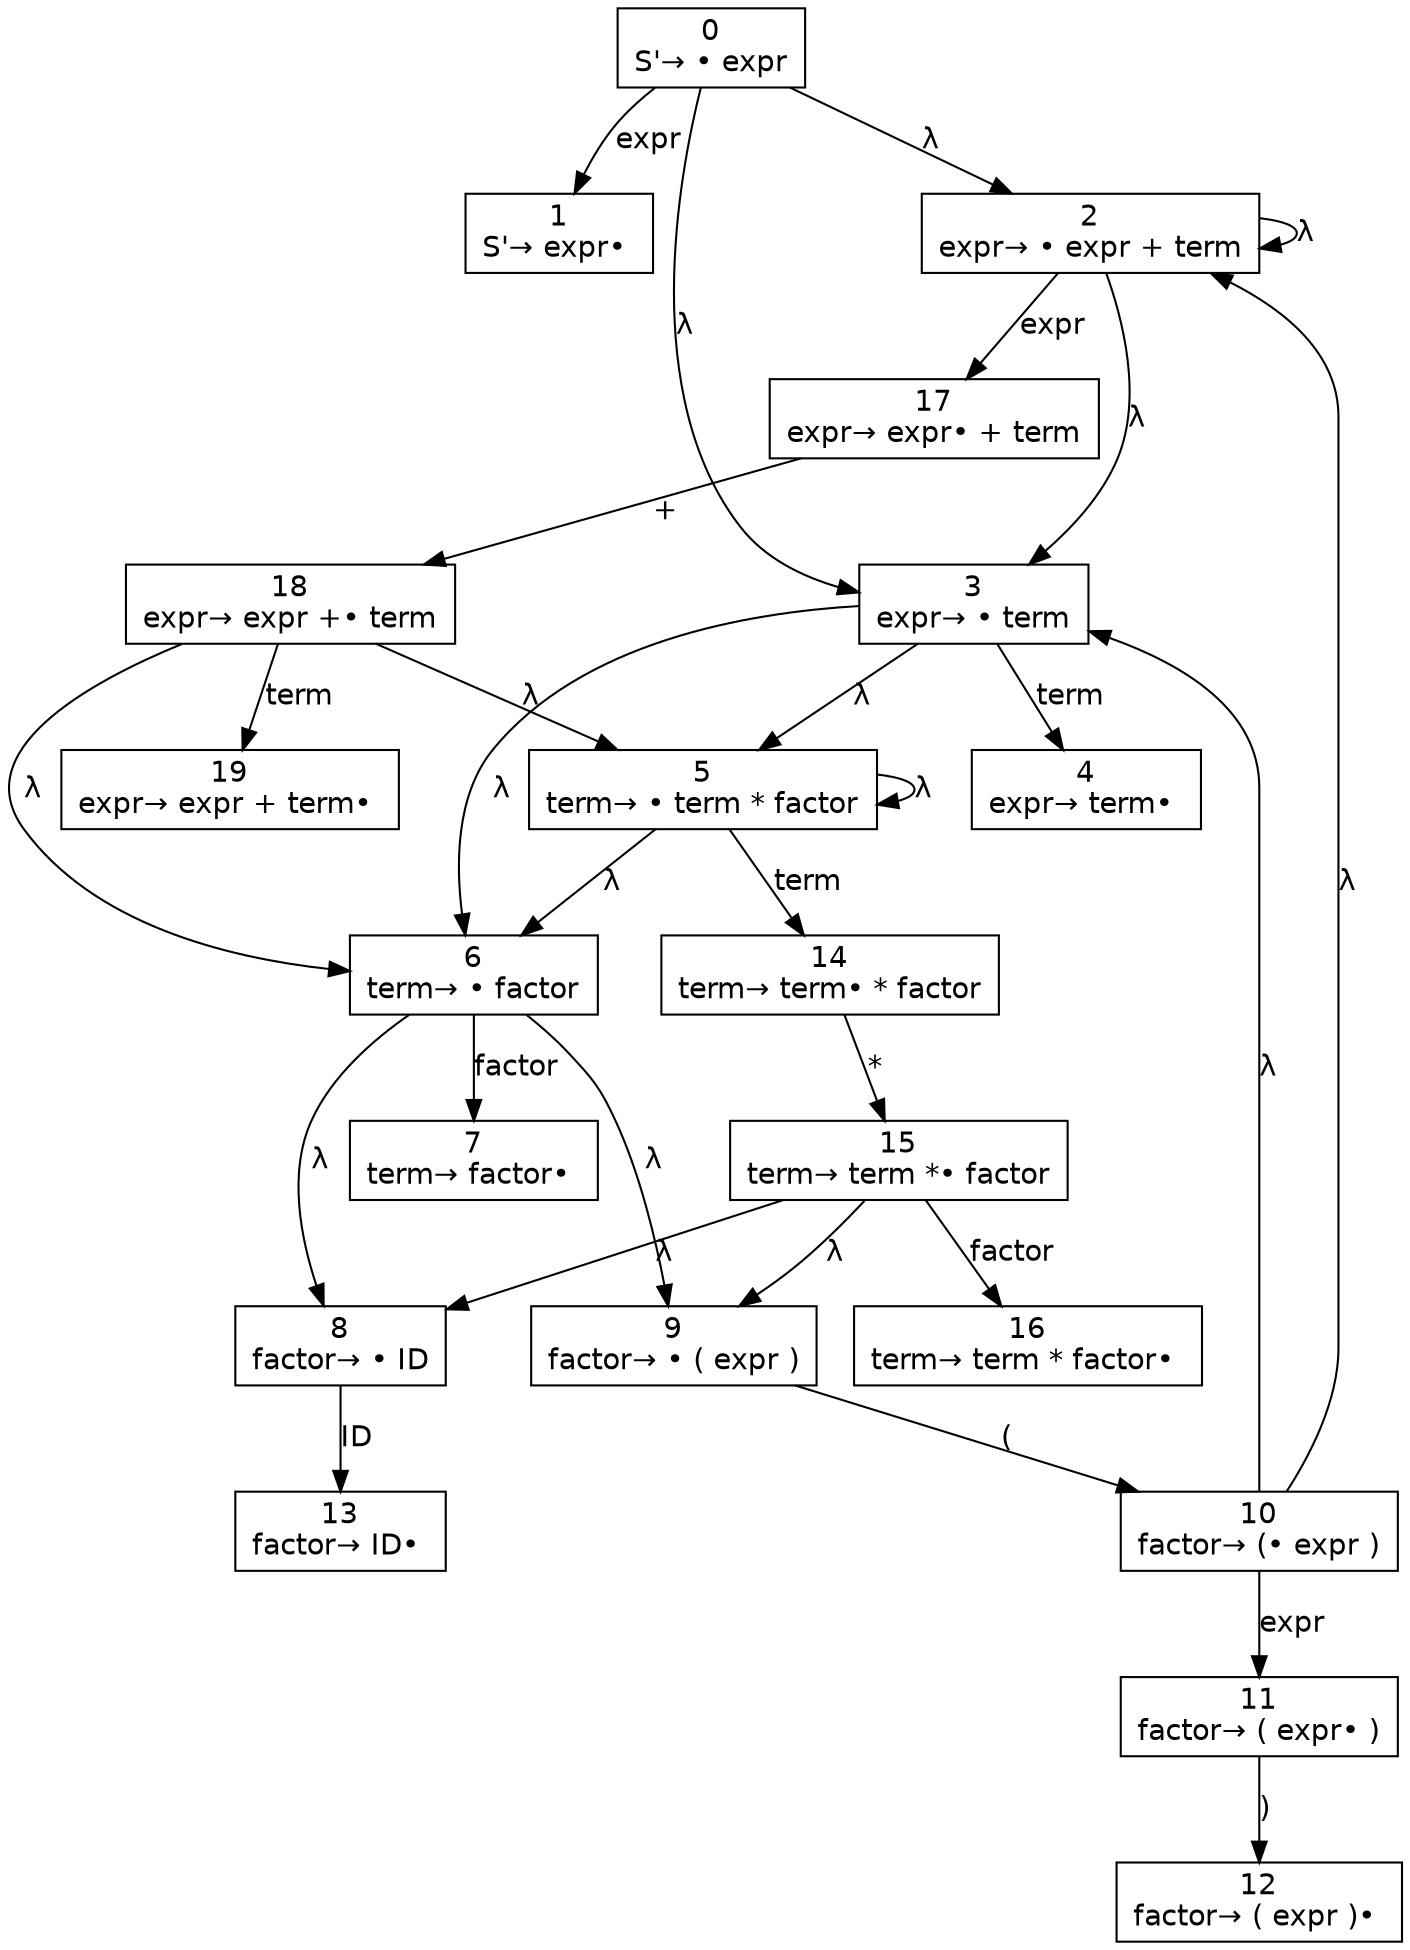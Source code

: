 digraph d{
node [fontname=Helvetica,shape=box];
edge [fontname=Helvetica];
n0 [label=<0<br />S'→ • expr>];
n1 [label=<1<br />S'→ expr• >];
n2 [label=<2<br />expr→ • expr + term>];
n3 [label=<3<br />expr→ • term>];
n4 [label=<4<br />expr→ term• >];
n5 [label=<5<br />term→ • term * factor>];
n6 [label=<6<br />term→ • factor>];
n7 [label=<7<br />term→ factor• >];
n8 [label=<8<br />factor→ • ID>];
n9 [label=<9<br />factor→ • ( expr )>];
n10 [label=<10<br />factor→ (• expr )>];
n11 [label=<11<br />factor→ ( expr• )>];
n12 [label=<12<br />factor→ ( expr )• >];
n13 [label=<13<br />factor→ ID• >];
n14 [label=<14<br />term→ term• * factor>];
n15 [label=<15<br />term→ term *• factor>];
n16 [label=<16<br />term→ term * factor• >];
n17 [label=<17<br />expr→ expr• + term>];
n18 [label=<18<br />expr→ expr +• term>];
n19 [label=<19<br />expr→ expr + term• >];
n0 -> n1 [label="expr"];
n0 -> n2 [label=<&lambda;>];
n0 -> n3 [label=<&lambda;>];
n2 -> n17 [label="expr"];
n2 -> n2 [label=<&lambda;>];
n2 -> n3 [label=<&lambda;>];
n3 -> n4 [label="term"];
n3 -> n5 [label=<&lambda;>];
n3 -> n6 [label=<&lambda;>];
n5 -> n14 [label="term"];
n5 -> n5 [label=<&lambda;>];
n5 -> n6 [label=<&lambda;>];
n6 -> n7 [label="factor"];
n6 -> n8 [label=<&lambda;>];
n6 -> n9 [label=<&lambda;>];
n8 -> n13 [label="ID"];
n9 -> n10 [label="("];
n10 -> n11 [label="expr"];
n10 -> n2 [label=<&lambda;>];
n10 -> n3 [label=<&lambda;>];
n11 -> n12 [label=")"];
n14 -> n15 [label="*"];
n15 -> n16 [label="factor"];
n15 -> n8 [label=<&lambda;>];
n15 -> n9 [label=<&lambda;>];
n17 -> n18 [label="+"];
n18 -> n19 [label="term"];
n18 -> n5 [label=<&lambda;>];
n18 -> n6 [label=<&lambda;>];
}
